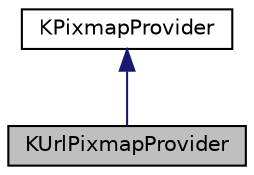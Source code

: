 digraph "KUrlPixmapProvider"
{
  edge [fontname="Helvetica",fontsize="10",labelfontname="Helvetica",labelfontsize="10"];
  node [fontname="Helvetica",fontsize="10",shape=record];
  Node0 [label="KUrlPixmapProvider",height=0.2,width=0.4,color="black", fillcolor="grey75", style="filled", fontcolor="black"];
  Node1 -> Node0 [dir="back",color="midnightblue",fontsize="10",style="solid",fontname="Helvetica"];
  Node1 [label="KPixmapProvider",height=0.2,width=0.4,color="black", fillcolor="white", style="filled",URL="D:/Users/anthony/Documents/MINGW-KDE-Frameworks/frameworks/kcompletion-5.26.0/html/KCompletion.tags$classKPixmapProvider.html"];
}
